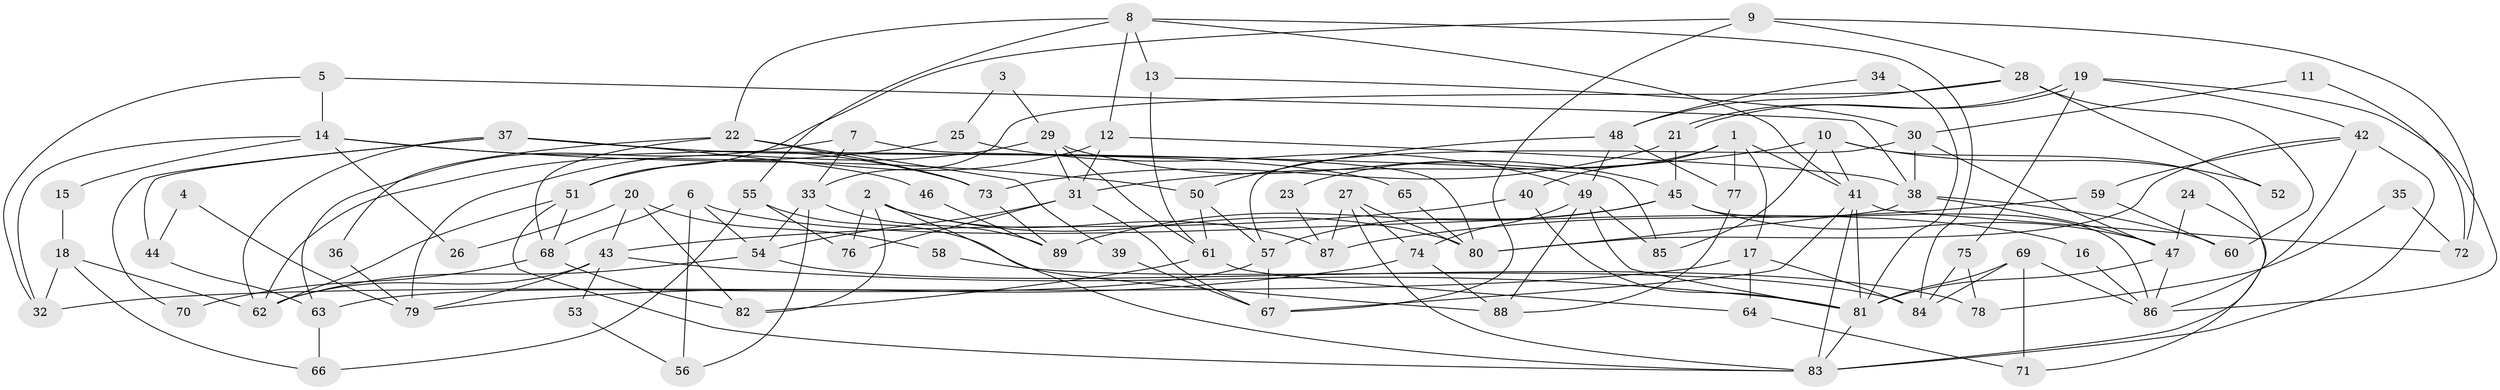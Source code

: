 // coarse degree distribution, {5: 0.15384615384615385, 2: 0.23076923076923078, 4: 0.15384615384615385, 7: 0.15384615384615385, 6: 0.11538461538461539, 9: 0.038461538461538464, 13: 0.038461538461538464, 3: 0.07692307692307693, 8: 0.038461538461538464}
// Generated by graph-tools (version 1.1) at 2025/55/03/04/25 21:55:29]
// undirected, 89 vertices, 178 edges
graph export_dot {
graph [start="1"]
  node [color=gray90,style=filled];
  1;
  2;
  3;
  4;
  5;
  6;
  7;
  8;
  9;
  10;
  11;
  12;
  13;
  14;
  15;
  16;
  17;
  18;
  19;
  20;
  21;
  22;
  23;
  24;
  25;
  26;
  27;
  28;
  29;
  30;
  31;
  32;
  33;
  34;
  35;
  36;
  37;
  38;
  39;
  40;
  41;
  42;
  43;
  44;
  45;
  46;
  47;
  48;
  49;
  50;
  51;
  52;
  53;
  54;
  55;
  56;
  57;
  58;
  59;
  60;
  61;
  62;
  63;
  64;
  65;
  66;
  67;
  68;
  69;
  70;
  71;
  72;
  73;
  74;
  75;
  76;
  77;
  78;
  79;
  80;
  81;
  82;
  83;
  84;
  85;
  86;
  87;
  88;
  89;
  1 -- 41;
  1 -- 40;
  1 -- 17;
  1 -- 23;
  1 -- 77;
  2 -- 83;
  2 -- 80;
  2 -- 76;
  2 -- 82;
  2 -- 87;
  3 -- 25;
  3 -- 29;
  4 -- 44;
  4 -- 79;
  5 -- 32;
  5 -- 38;
  5 -- 14;
  6 -- 68;
  6 -- 54;
  6 -- 16;
  6 -- 56;
  7 -- 33;
  7 -- 80;
  7 -- 63;
  8 -- 13;
  8 -- 84;
  8 -- 12;
  8 -- 22;
  8 -- 41;
  8 -- 55;
  9 -- 67;
  9 -- 28;
  9 -- 51;
  9 -- 72;
  10 -- 83;
  10 -- 41;
  10 -- 31;
  10 -- 52;
  10 -- 85;
  11 -- 72;
  11 -- 30;
  12 -- 38;
  12 -- 31;
  12 -- 51;
  13 -- 61;
  13 -- 30;
  14 -- 50;
  14 -- 15;
  14 -- 26;
  14 -- 32;
  14 -- 73;
  15 -- 18;
  16 -- 86;
  17 -- 32;
  17 -- 64;
  17 -- 84;
  18 -- 66;
  18 -- 62;
  18 -- 32;
  19 -- 86;
  19 -- 21;
  19 -- 21;
  19 -- 42;
  19 -- 75;
  20 -- 43;
  20 -- 82;
  20 -- 26;
  20 -- 58;
  21 -- 45;
  21 -- 73;
  22 -- 73;
  22 -- 36;
  22 -- 39;
  22 -- 68;
  23 -- 87;
  24 -- 47;
  24 -- 71;
  25 -- 62;
  25 -- 49;
  27 -- 74;
  27 -- 83;
  27 -- 80;
  27 -- 87;
  28 -- 60;
  28 -- 48;
  28 -- 33;
  28 -- 52;
  29 -- 79;
  29 -- 31;
  29 -- 45;
  29 -- 61;
  30 -- 47;
  30 -- 57;
  30 -- 38;
  31 -- 54;
  31 -- 67;
  31 -- 76;
  33 -- 89;
  33 -- 54;
  33 -- 56;
  34 -- 48;
  34 -- 81;
  35 -- 72;
  35 -- 78;
  36 -- 79;
  37 -- 62;
  37 -- 85;
  37 -- 44;
  37 -- 46;
  37 -- 65;
  37 -- 70;
  38 -- 80;
  38 -- 47;
  38 -- 60;
  39 -- 67;
  40 -- 81;
  40 -- 43;
  41 -- 83;
  41 -- 67;
  41 -- 72;
  41 -- 81;
  42 -- 83;
  42 -- 59;
  42 -- 80;
  42 -- 86;
  43 -- 81;
  43 -- 62;
  43 -- 53;
  43 -- 79;
  44 -- 63;
  45 -- 47;
  45 -- 57;
  45 -- 86;
  45 -- 89;
  46 -- 89;
  47 -- 86;
  47 -- 81;
  48 -- 77;
  48 -- 50;
  48 -- 49;
  49 -- 81;
  49 -- 74;
  49 -- 85;
  49 -- 88;
  50 -- 57;
  50 -- 61;
  51 -- 62;
  51 -- 68;
  51 -- 83;
  53 -- 56;
  54 -- 62;
  54 -- 78;
  55 -- 76;
  55 -- 66;
  55 -- 88;
  57 -- 67;
  57 -- 63;
  58 -- 84;
  59 -- 87;
  59 -- 60;
  61 -- 82;
  61 -- 64;
  63 -- 66;
  64 -- 71;
  65 -- 80;
  68 -- 70;
  68 -- 82;
  69 -- 81;
  69 -- 86;
  69 -- 71;
  69 -- 84;
  73 -- 89;
  74 -- 88;
  74 -- 79;
  75 -- 84;
  75 -- 78;
  77 -- 88;
  81 -- 83;
}
